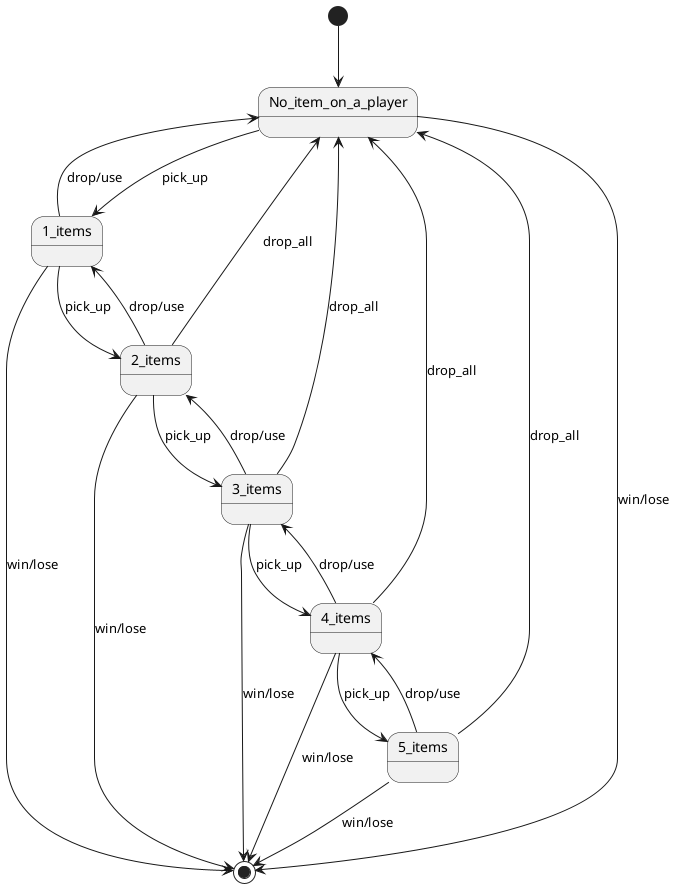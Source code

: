 @startuml
'https://plantuml.com/state-diagram

[*] --> No_item_on_a_player
No_item_on_a_player --> 1_items : pick_up
1_items --> 2_items : pick_up
2_items --> 1_items : drop/use
1_items --> No_item_on_a_player : drop/use

2_items --> 3_items : pick_up
3_items --> 2_items : drop/use
2_items --> No_item_on_a_player : drop_all

3_items --> 4_items : pick_up
4_items --> 3_items : drop/use
3_items --> No_item_on_a_player : drop_all

4_items --> 5_items : pick_up
5_items --> 4_items : drop/use
4_items --> No_item_on_a_player : drop_all

5_items --> No_item_on_a_player : drop_all

1_items --> [*] : win/lose
2_items --> [*] : win/lose
3_items --> [*] : win/lose
4_items --> [*] : win/lose
5_items --> [*] : win/lose
No_item_on_a_player --> [*] : win/lose
@enduml

